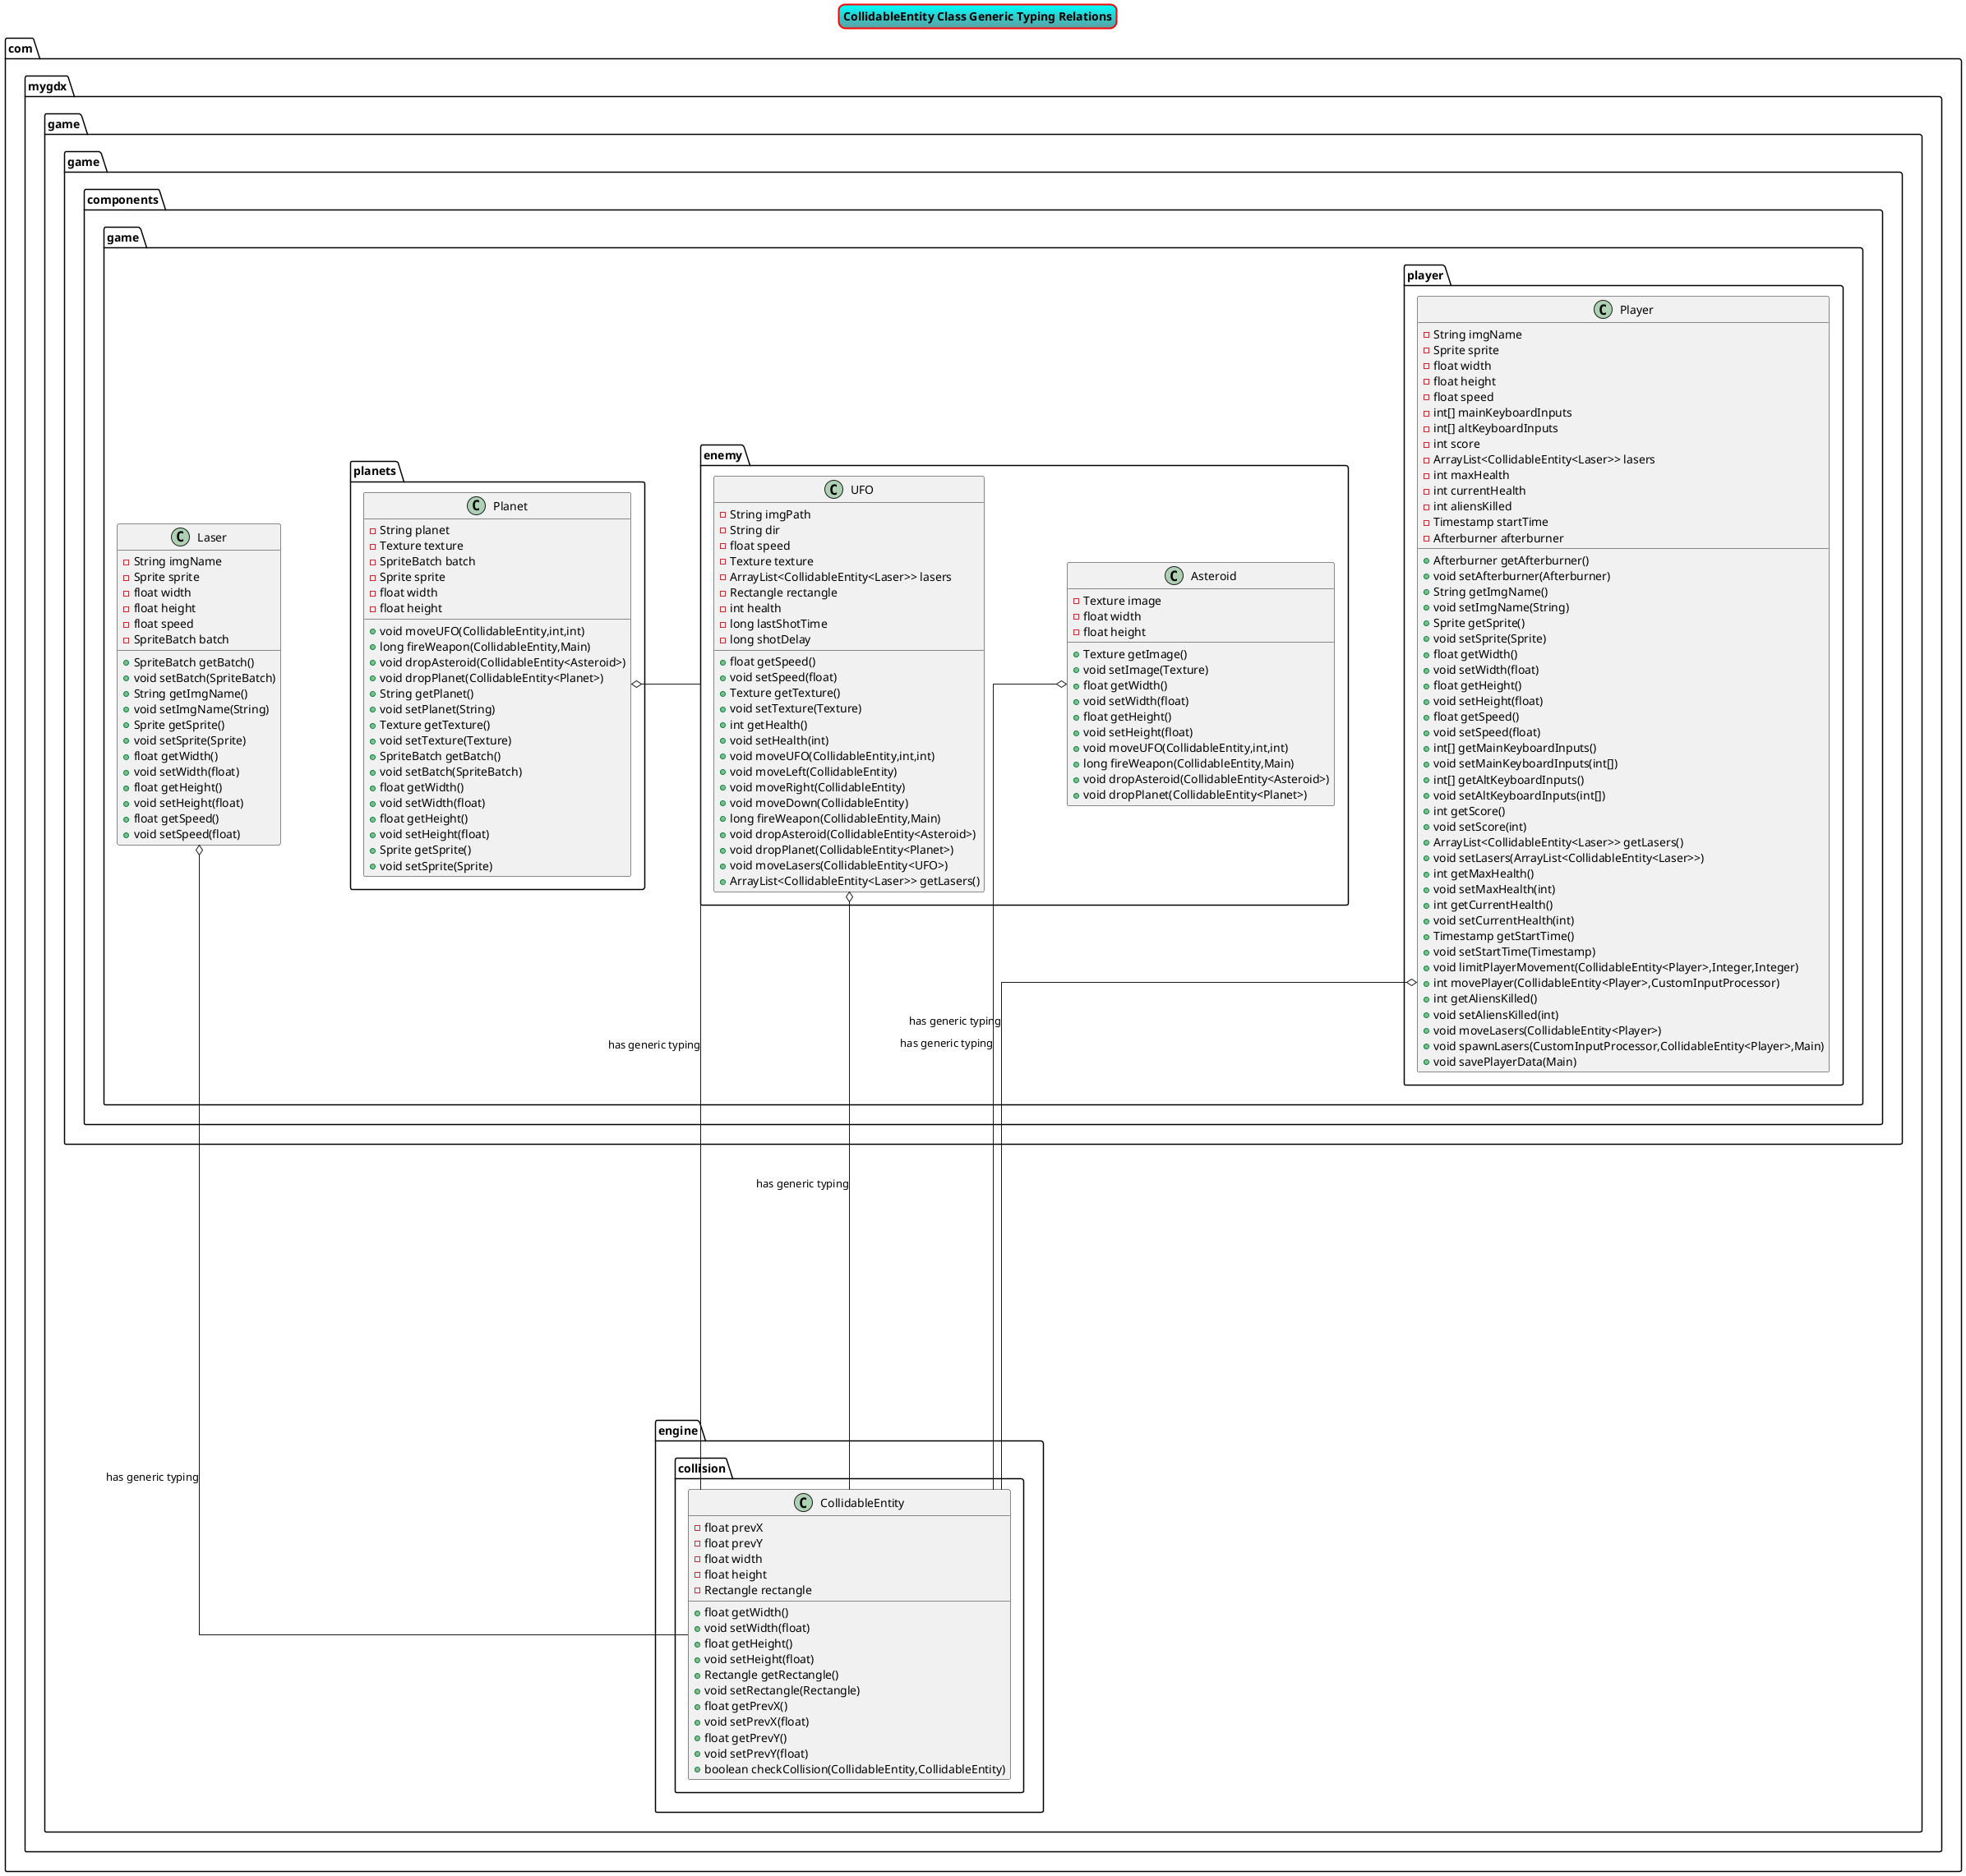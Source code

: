 @startuml
skinparam linetype polyline
skinparam linetype ortho

skinparam nodesep 100
skinparam ranksep 100

skinparam titleBorderRoundCorner 15
skinparam titleBorderThickness 2
skinparam titleBorderColor red
skinparam titleBackgroundColor Aqua-CadetBlue

title CollidableEntity Class Generic Typing Relations

class com.mygdx.game.engine.collision.CollidableEntity {
- float prevX
- float prevY
- float width
- float height
- Rectangle rectangle
+ float getWidth()
+ void setWidth(float)
+ float getHeight()
+ void setHeight(float)
+ Rectangle getRectangle()
+ void setRectangle(Rectangle)
+ float getPrevX()
+ void setPrevX(float)
+ float getPrevY()
+ void setPrevY(float)
+ boolean checkCollision(CollidableEntity,CollidableEntity)
}

class com.mygdx.game.game.components.game.planets.Planet {
- String planet
- Texture texture
- SpriteBatch batch
- Sprite sprite
- float width
- float height
+ void moveUFO(CollidableEntity,int,int)
+ long fireWeapon(CollidableEntity,Main)
+ void dropAsteroid(CollidableEntity<Asteroid>)
+ void dropPlanet(CollidableEntity<Planet>)
+ String getPlanet()
+ void setPlanet(String)
+ Texture getTexture()
+ void setTexture(Texture)
+ SpriteBatch getBatch()
+ void setBatch(SpriteBatch)
+ float getWidth()
+ void setWidth(float)
+ float getHeight()
+ void setHeight(float)
+ Sprite getSprite()
+ void setSprite(Sprite)
}

class com.mygdx.game.game.components.game.enemy.UFO {
- String imgPath
- String dir
- float speed
- Texture texture
- ArrayList<CollidableEntity<Laser>> lasers
- Rectangle rectangle
- int health
- long lastShotTime
- long shotDelay
+ float getSpeed()
+ void setSpeed(float)
+ Texture getTexture()
+ void setTexture(Texture)
+ int getHealth()
+ void setHealth(int)
+ void moveUFO(CollidableEntity,int,int)
+ void moveLeft(CollidableEntity)
+ void moveRight(CollidableEntity)
+ void moveDown(CollidableEntity)
+ long fireWeapon(CollidableEntity,Main)
+ void dropAsteroid(CollidableEntity<Asteroid>)
+ void dropPlanet(CollidableEntity<Planet>)
+ void moveLasers(CollidableEntity<UFO>)
+ ArrayList<CollidableEntity<Laser>> getLasers()
}

class com.mygdx.game.game.components.game.enemy.Asteroid {
- Texture image
- float width
- float height
+ Texture getImage()
+ void setImage(Texture)
+ float getWidth()
+ void setWidth(float)
+ float getHeight()
+ void setHeight(float)
+ void moveUFO(CollidableEntity,int,int)
+ long fireWeapon(CollidableEntity,Main)
+ void dropAsteroid(CollidableEntity<Asteroid>)
+ void dropPlanet(CollidableEntity<Planet>)
}

class com.mygdx.game.game.components.game.player.Player {
- String imgName
- Sprite sprite
- float width
- float height
- float speed
- int[] mainKeyboardInputs
- int[] altKeyboardInputs
- int score
- ArrayList<CollidableEntity<Laser>> lasers
- int maxHealth
- int currentHealth
- int aliensKilled
- Timestamp startTime
- Afterburner afterburner
+ Afterburner getAfterburner()
+ void setAfterburner(Afterburner)
+ String getImgName()
+ void setImgName(String)
+ Sprite getSprite()
+ void setSprite(Sprite)
+ float getWidth()
+ void setWidth(float)
+ float getHeight()
+ void setHeight(float)
+ float getSpeed()
+ void setSpeed(float)
+ int[] getMainKeyboardInputs()
+ void setMainKeyboardInputs(int[])
+ int[] getAltKeyboardInputs()
+ void setAltKeyboardInputs(int[])
+ int getScore()
+ void setScore(int)
+ ArrayList<CollidableEntity<Laser>> getLasers()
+ void setLasers(ArrayList<CollidableEntity<Laser>>)
+ int getMaxHealth()
+ void setMaxHealth(int)
+ int getCurrentHealth()
+ void setCurrentHealth(int)
+ Timestamp getStartTime()
+ void setStartTime(Timestamp)
+ void limitPlayerMovement(CollidableEntity<Player>,Integer,Integer)
+ int movePlayer(CollidableEntity<Player>,CustomInputProcessor)
+ int getAliensKilled()
+ void setAliensKilled(int)
+ void moveLasers(CollidableEntity<Player>)
+ void spawnLasers(CustomInputProcessor,CollidableEntity<Player>,Main)
+ void savePlayerData(Main)
}

class com.mygdx.game.game.components.game.Laser {
- String imgName
- Sprite sprite
- float width
- float height
- float speed
- SpriteBatch batch
+ SpriteBatch getBatch()
+ void setBatch(SpriteBatch)
+ String getImgName()
+ void setImgName(String)
+ Sprite getSprite()
+ void setSprite(Sprite)
+ float getWidth()
+ void setWidth(float)
+ float getHeight()
+ void setHeight(float)
+ float getSpeed()
+ void setSpeed(float)
}

com.mygdx.game.game.components.game.planets.Planet o------ com.mygdx.game.engine.collision.CollidableEntity : "has generic typing"
com.mygdx.game.game.components.game.enemy.UFO o------ com.mygdx.game.engine.collision.CollidableEntity : "has generic typing"
com.mygdx.game.game.components.game.enemy.Asteroid o------ com.mygdx.game.engine.collision.CollidableEntity : "has generic typing"
com.mygdx.game.game.components.game.player.Player o------ com.mygdx.game.engine.collision.CollidableEntity : "has generic typing"
com.mygdx.game.game.components.game.Laser o------ com.mygdx.game.engine.collision.CollidableEntity : "has generic typing"

@enduml